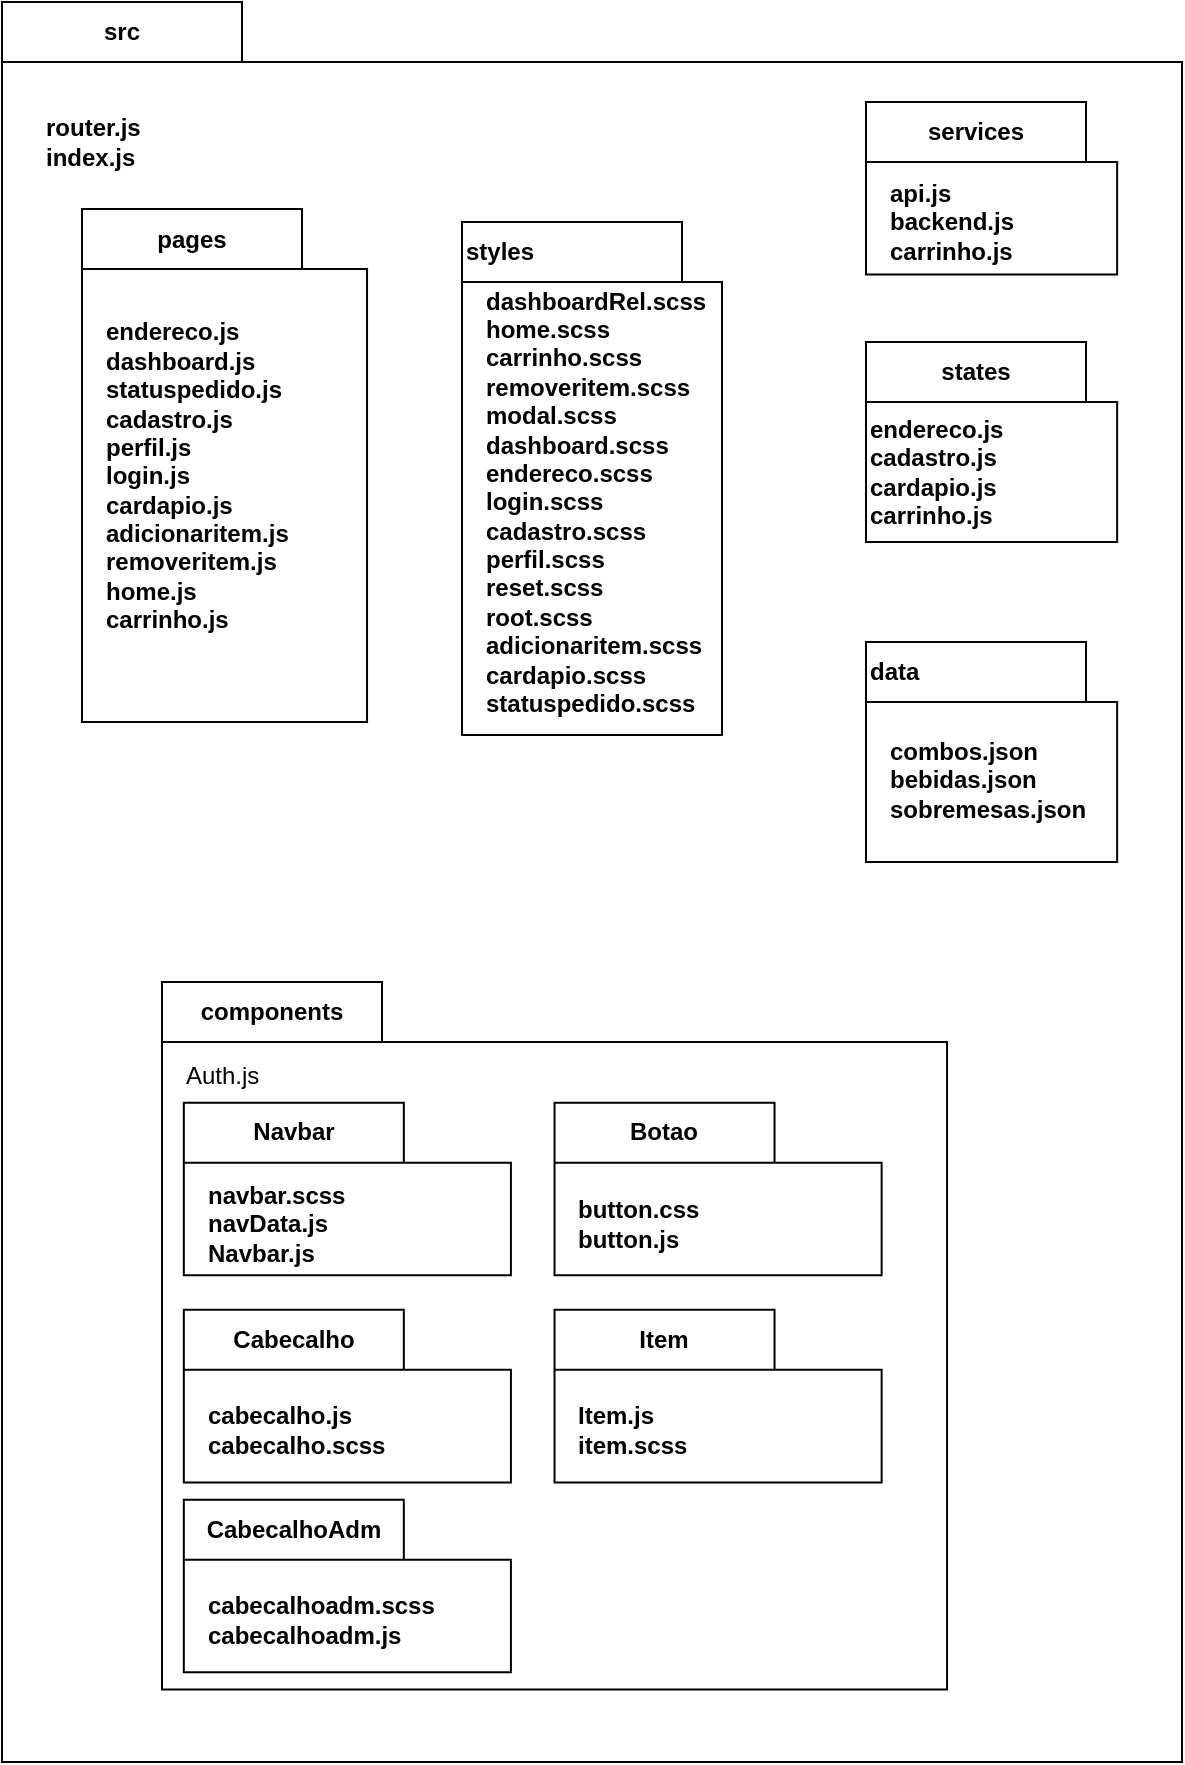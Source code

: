 <mxfile version="21.3.8" type="github">
  <diagram name="Page-1" id="ymEcQPFhfy4B4xUXShgt">
    <mxGraphModel dx="2805" dy="1082" grid="1" gridSize="10" guides="1" tooltips="1" connect="1" arrows="1" fold="1" page="1" pageScale="1" pageWidth="850" pageHeight="1100" math="0" shadow="0">
      <root>
        <mxCell id="0" />
        <mxCell id="1" parent="0" />
        <mxCell id="nx3lQ5HAjnqg4gOpDxmT-1" value="src&lt;br&gt;" style="shape=folder;fontStyle=1;tabWidth=120;tabHeight=30;tabPosition=left;html=1;boundedLbl=1;labelInHeader=1;container=1;collapsible=0;whiteSpace=wrap;align=center;" vertex="1" parent="1">
          <mxGeometry x="-70" y="80" width="590" height="880" as="geometry" />
        </mxCell>
        <mxCell id="nx3lQ5HAjnqg4gOpDxmT-2" value="&lt;div&gt;router.js&lt;/div&gt;&lt;div&gt;index.js&lt;/div&gt;" style="html=1;strokeColor=none;resizeWidth=1;resizeHeight=1;fillColor=none;part=1;connectable=0;allowArrows=0;deletable=0;whiteSpace=wrap;align=left;fontStyle=1" vertex="1" parent="nx3lQ5HAjnqg4gOpDxmT-1">
          <mxGeometry width="74.684" height="60.392" relative="1" as="geometry">
            <mxPoint x="20" y="40" as="offset" />
          </mxGeometry>
        </mxCell>
        <mxCell id="nx3lQ5HAjnqg4gOpDxmT-3" value="pages" style="shape=folder;fontStyle=1;tabWidth=110;tabHeight=30;tabPosition=left;html=1;boundedLbl=1;labelInHeader=1;container=1;collapsible=0;whiteSpace=wrap;" vertex="1" parent="nx3lQ5HAjnqg4gOpDxmT-1">
          <mxGeometry x="40" y="103.53" width="142.53" height="256.47" as="geometry" />
        </mxCell>
        <mxCell id="nx3lQ5HAjnqg4gOpDxmT-4" value="&lt;div&gt;endereco.js&lt;/div&gt;&lt;div&gt;dashboard.js&lt;/div&gt;&lt;div&gt;statuspedido.js&lt;/div&gt;&lt;div&gt;cadastro.js&lt;/div&gt;&lt;div&gt;perfil.js&lt;/div&gt;&lt;div&gt;login.js&lt;/div&gt;&lt;div&gt;cardapio.js&lt;/div&gt;&lt;div&gt;adicionaritem.js&lt;/div&gt;&lt;div&gt;removeritem.js&lt;/div&gt;&lt;div&gt;home.js&lt;/div&gt;&lt;div&gt;carrinho.js&lt;/div&gt;" style="html=1;strokeColor=none;resizeWidth=1;resizeHeight=1;fillColor=none;part=1;connectable=0;allowArrows=0;deletable=0;whiteSpace=wrap;align=left;fontStyle=1" vertex="1" parent="nx3lQ5HAjnqg4gOpDxmT-3">
          <mxGeometry width="64.905" height="167.689" relative="1" as="geometry">
            <mxPoint x="10" y="50" as="offset" />
          </mxGeometry>
        </mxCell>
        <mxCell id="nx3lQ5HAjnqg4gOpDxmT-5" value="data" style="shape=folder;fontStyle=1;tabWidth=110;tabHeight=30;tabPosition=left;html=1;boundedLbl=1;labelInHeader=1;container=1;collapsible=0;whiteSpace=wrap;align=left;" vertex="1" parent="nx3lQ5HAjnqg4gOpDxmT-1">
          <mxGeometry x="432" y="320" width="125.57" height="110" as="geometry" />
        </mxCell>
        <mxCell id="nx3lQ5HAjnqg4gOpDxmT-6" value="combos.json&#xa;bebidas.json&#xa;sobremesas.json" style="html=1;strokeColor=none;resizeWidth=1;resizeHeight=1;fillColor=none;part=1;connectable=0;allowArrows=0;deletable=0;whiteSpace=wrap;align=left;fontStyle=1" vertex="1" parent="nx3lQ5HAjnqg4gOpDxmT-5">
          <mxGeometry width="117.199" height="77" relative="1" as="geometry">
            <mxPoint x="10" y="30" as="offset" />
          </mxGeometry>
        </mxCell>
        <mxCell id="nx3lQ5HAjnqg4gOpDxmT-7" value="services" style="shape=folder;fontStyle=1;tabWidth=110;tabHeight=30;tabPosition=left;html=1;boundedLbl=1;labelInHeader=1;container=1;collapsible=0;whiteSpace=wrap;" vertex="1" parent="nx3lQ5HAjnqg4gOpDxmT-1">
          <mxGeometry x="432" y="49.999" width="125.57" height="86.275" as="geometry" />
        </mxCell>
        <mxCell id="nx3lQ5HAjnqg4gOpDxmT-8" value="api.js&#xa;backend.js&#xa;carrinho.js" style="html=1;strokeColor=none;resizeWidth=1;resizeHeight=1;fillColor=none;part=1;connectable=0;allowArrows=0;deletable=0;whiteSpace=wrap;align=left;fontStyle=1" vertex="1" parent="nx3lQ5HAjnqg4gOpDxmT-7">
          <mxGeometry width="117.199" height="60.392" relative="1" as="geometry">
            <mxPoint x="10" y="30" as="offset" />
          </mxGeometry>
        </mxCell>
        <mxCell id="nx3lQ5HAjnqg4gOpDxmT-9" value="styles" style="shape=folder;fontStyle=1;tabWidth=110;tabHeight=30;tabPosition=left;html=1;boundedLbl=1;labelInHeader=1;container=1;collapsible=0;whiteSpace=wrap;align=left;" vertex="1" parent="nx3lQ5HAjnqg4gOpDxmT-1">
          <mxGeometry x="230" y="110" width="130" height="256.47" as="geometry" />
        </mxCell>
        <mxCell id="nx3lQ5HAjnqg4gOpDxmT-10" value="dashboardRel.scss&#xa;home.scss&#xa;carrinho.scss&#xa;removeritem.scss&#xa;modal.scss&#xa;dashboard.scss&#xa;endereco.scss&#xa;login.scss&#xa;cadastro.scss&#xa;perfil.scss&#xa;reset.scss&#xa;root.scss&#xa;adicionaritem.scss&#xa;cardapio.scss&#xa;statuspedido.scss" style="html=1;strokeColor=none;resizeWidth=1;resizeHeight=1;fillColor=none;part=1;connectable=0;allowArrows=0;deletable=0;whiteSpace=wrap;align=left;fontStyle=1" vertex="1" parent="nx3lQ5HAjnqg4gOpDxmT-9">
          <mxGeometry width="121.333" height="199.477" relative="1" as="geometry">
            <mxPoint x="10" y="40" as="offset" />
          </mxGeometry>
        </mxCell>
        <mxCell id="nx3lQ5HAjnqg4gOpDxmT-11" value="components" style="shape=folder;fontStyle=1;tabWidth=110;tabHeight=30;tabPosition=left;html=1;boundedLbl=1;labelInHeader=1;container=1;collapsible=0;whiteSpace=wrap;" vertex="1" parent="nx3lQ5HAjnqg4gOpDxmT-1">
          <mxGeometry x="80" y="490.003" width="392.53" height="353.725" as="geometry" />
        </mxCell>
        <mxCell id="nx3lQ5HAjnqg4gOpDxmT-12" value="Auth.js" style="html=1;strokeColor=none;resizeWidth=1;resizeHeight=1;fillColor=none;part=1;connectable=0;allowArrows=0;deletable=0;whiteSpace=wrap;align=left;" vertex="1" parent="nx3lQ5HAjnqg4gOpDxmT-11">
          <mxGeometry width="381.626" height="34.51" relative="1" as="geometry">
            <mxPoint x="10" y="30" as="offset" />
          </mxGeometry>
        </mxCell>
        <mxCell id="nx3lQ5HAjnqg4gOpDxmT-18" value="Navbar" style="shape=folder;fontStyle=1;tabWidth=110;tabHeight=30;tabPosition=left;html=1;boundedLbl=1;labelInHeader=1;container=1;collapsible=0;whiteSpace=wrap;" vertex="1" parent="nx3lQ5HAjnqg4gOpDxmT-11">
          <mxGeometry x="10.904" y="60.392" width="163.554" height="86.275" as="geometry" />
        </mxCell>
        <mxCell id="nx3lQ5HAjnqg4gOpDxmT-19" value="&lt;div&gt;navbar.scss&lt;/div&gt;&lt;div&gt;navData.js&lt;/div&gt;&lt;div&gt;Navbar.js&lt;/div&gt;" style="html=1;strokeColor=none;resizeWidth=1;resizeHeight=1;fillColor=none;part=1;connectable=0;allowArrows=0;deletable=0;whiteSpace=wrap;align=left;fontStyle=1" vertex="1" parent="nx3lQ5HAjnqg4gOpDxmT-18">
          <mxGeometry width="152.651" height="60.392" relative="1" as="geometry">
            <mxPoint x="10" y="30" as="offset" />
          </mxGeometry>
        </mxCell>
        <mxCell id="nx3lQ5HAjnqg4gOpDxmT-20" value="Cabecalho" style="shape=folder;fontStyle=1;tabWidth=110;tabHeight=30;tabPosition=left;html=1;boundedLbl=1;labelInHeader=1;container=1;collapsible=0;whiteSpace=wrap;" vertex="1" parent="nx3lQ5HAjnqg4gOpDxmT-11">
          <mxGeometry x="10.904" y="163.922" width="163.554" height="86.275" as="geometry" />
        </mxCell>
        <mxCell id="nx3lQ5HAjnqg4gOpDxmT-21" value="&lt;div&gt;cabecalho.js&lt;/div&gt;&lt;div&gt;cabecalho.scss&lt;/div&gt;" style="html=1;strokeColor=none;resizeWidth=1;resizeHeight=1;fillColor=none;part=1;connectable=0;allowArrows=0;deletable=0;whiteSpace=wrap;align=left;fontStyle=1" vertex="1" parent="nx3lQ5HAjnqg4gOpDxmT-20">
          <mxGeometry width="152.651" height="60.392" relative="1" as="geometry">
            <mxPoint x="10" y="30" as="offset" />
          </mxGeometry>
        </mxCell>
        <mxCell id="nx3lQ5HAjnqg4gOpDxmT-22" value="CabecalhoAdm" style="shape=folder;fontStyle=1;tabWidth=110;tabHeight=30;tabPosition=left;html=1;boundedLbl=1;labelInHeader=1;container=1;collapsible=0;whiteSpace=wrap;" vertex="1" parent="nx3lQ5HAjnqg4gOpDxmT-11">
          <mxGeometry x="10.904" y="258.824" width="163.554" height="86.275" as="geometry" />
        </mxCell>
        <mxCell id="nx3lQ5HAjnqg4gOpDxmT-23" value="cabecalhoadm.scss&#xa;cabecalhoadm.js" style="html=1;strokeColor=none;resizeWidth=1;resizeHeight=1;fillColor=none;part=1;connectable=0;allowArrows=0;deletable=0;whiteSpace=wrap;align=left;fontStyle=1" vertex="1" parent="nx3lQ5HAjnqg4gOpDxmT-22">
          <mxGeometry width="152.651" height="60.392" relative="1" as="geometry">
            <mxPoint x="10" y="30" as="offset" />
          </mxGeometry>
        </mxCell>
        <mxCell id="nx3lQ5HAjnqg4gOpDxmT-24" value="Botao" style="shape=folder;fontStyle=1;tabWidth=110;tabHeight=30;tabPosition=left;html=1;boundedLbl=1;labelInHeader=1;container=1;collapsible=0;whiteSpace=wrap;" vertex="1" parent="nx3lQ5HAjnqg4gOpDxmT-11">
          <mxGeometry x="196.265" y="60.392" width="163.554" height="86.275" as="geometry" />
        </mxCell>
        <mxCell id="nx3lQ5HAjnqg4gOpDxmT-25" value="&lt;div&gt;button.css&lt;/div&gt;&lt;div&gt;button.js&lt;/div&gt;" style="html=1;strokeColor=none;resizeWidth=1;resizeHeight=1;fillColor=none;part=1;connectable=0;allowArrows=0;deletable=0;whiteSpace=wrap;align=left;fontStyle=1" vertex="1" parent="nx3lQ5HAjnqg4gOpDxmT-24">
          <mxGeometry width="152.651" height="60.392" relative="1" as="geometry">
            <mxPoint x="10" y="30" as="offset" />
          </mxGeometry>
        </mxCell>
        <mxCell id="nx3lQ5HAjnqg4gOpDxmT-26" value="Item" style="shape=folder;fontStyle=1;tabWidth=110;tabHeight=30;tabPosition=left;html=1;boundedLbl=1;labelInHeader=1;container=1;collapsible=0;whiteSpace=wrap;" vertex="1" parent="nx3lQ5HAjnqg4gOpDxmT-11">
          <mxGeometry x="196.265" y="163.922" width="163.554" height="86.275" as="geometry" />
        </mxCell>
        <mxCell id="nx3lQ5HAjnqg4gOpDxmT-27" value="Item.js&#xa;item.scss" style="html=1;strokeColor=none;resizeWidth=1;resizeHeight=1;fillColor=none;part=1;connectable=0;allowArrows=0;deletable=0;whiteSpace=wrap;align=left;fontStyle=1" vertex="1" parent="nx3lQ5HAjnqg4gOpDxmT-26">
          <mxGeometry width="152.651" height="60.392" relative="1" as="geometry">
            <mxPoint x="10" y="30" as="offset" />
          </mxGeometry>
        </mxCell>
        <mxCell id="nx3lQ5HAjnqg4gOpDxmT-15" value="states" style="shape=folder;fontStyle=1;tabWidth=110;tabHeight=30;tabPosition=left;html=1;boundedLbl=1;labelInHeader=1;container=1;collapsible=0;whiteSpace=wrap;" vertex="1" parent="nx3lQ5HAjnqg4gOpDxmT-1">
          <mxGeometry x="432" y="170" width="125.57" height="100" as="geometry" />
        </mxCell>
        <mxCell id="nx3lQ5HAjnqg4gOpDxmT-16" value="&lt;div&gt;endereco.js&lt;/div&gt;&lt;div&gt;cadastro.js&lt;/div&gt;&lt;div&gt;cardapio.js&lt;/div&gt;&lt;div&gt;carrinho.js&lt;/div&gt;" style="html=1;strokeColor=none;resizeWidth=1;resizeHeight=1;fillColor=none;part=1;connectable=0;allowArrows=0;deletable=0;whiteSpace=wrap;align=left;fontStyle=1" vertex="1" parent="nx3lQ5HAjnqg4gOpDxmT-15">
          <mxGeometry width="125.57" height="70" relative="1" as="geometry">
            <mxPoint y="30" as="offset" />
          </mxGeometry>
        </mxCell>
      </root>
    </mxGraphModel>
  </diagram>
</mxfile>
